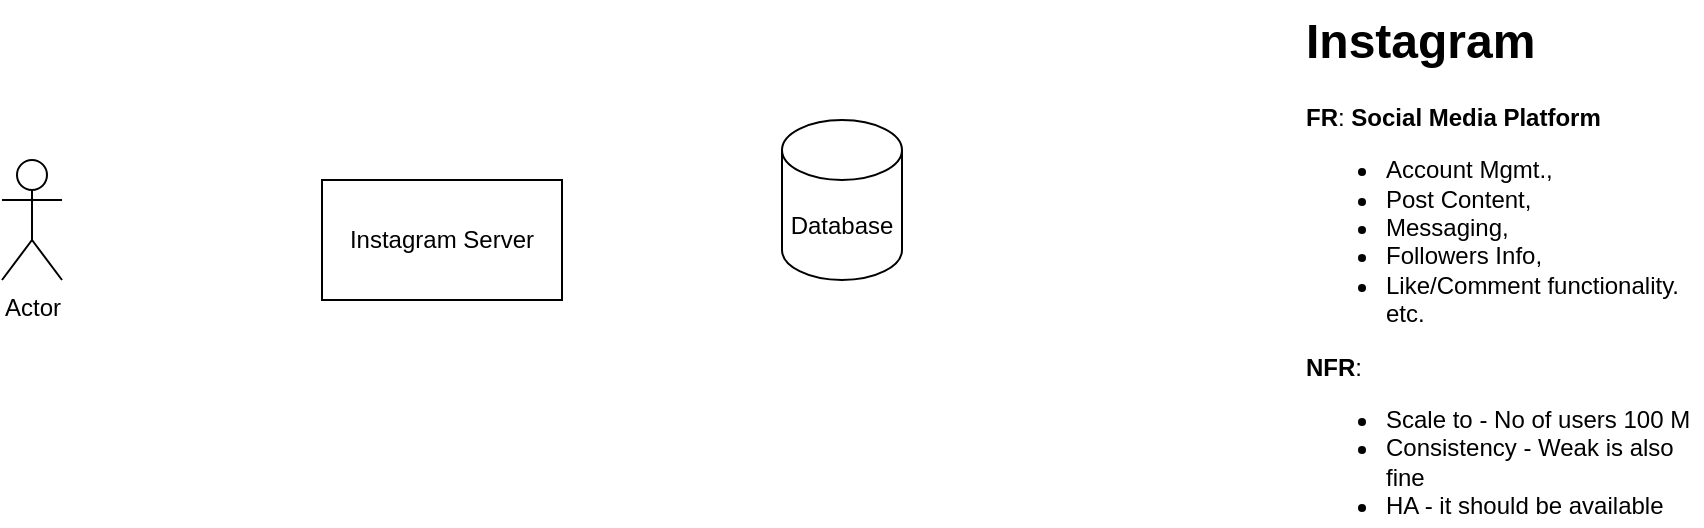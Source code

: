 <mxfile version="28.1.1">
  <diagram name="Instagram" id="AJ5oLLCQSCGvYqCshtrX">
    <mxGraphModel dx="1034" dy="540" grid="1" gridSize="10" guides="1" tooltips="1" connect="1" arrows="1" fold="1" page="1" pageScale="1" pageWidth="850" pageHeight="1100" math="0" shadow="0">
      <root>
        <mxCell id="0" />
        <mxCell id="1" parent="0" />
        <mxCell id="doaaQ5EWFnQELDvfQz1W-1" value="Actor" style="shape=umlActor;verticalLabelPosition=bottom;verticalAlign=top;html=1;outlineConnect=0;" vertex="1" parent="1">
          <mxGeometry x="90" y="100" width="30" height="60" as="geometry" />
        </mxCell>
        <mxCell id="doaaQ5EWFnQELDvfQz1W-2" value="&lt;h1 style=&quot;margin-top: 0px;&quot;&gt;Instagram&lt;/h1&gt;&lt;p&gt;&lt;b&gt;FR&lt;/b&gt;: &lt;b&gt;Social Media Platform&lt;/b&gt;&amp;nbsp;&lt;/p&gt;&lt;p&gt;&lt;/p&gt;&lt;ul&gt;&lt;li&gt;Account Mgmt.,&amp;nbsp;&lt;/li&gt;&lt;li&gt;Post Content,&amp;nbsp;&lt;/li&gt;&lt;li&gt;Messaging,&amp;nbsp;&lt;/li&gt;&lt;li&gt;Followers Info,&amp;nbsp;&lt;/li&gt;&lt;li&gt;Like/Comment functionality. etc.&lt;/li&gt;&lt;/ul&gt;&lt;p&gt;&lt;/p&gt;&lt;p&gt;&lt;b style=&quot;background-color: transparent; color: light-dark(rgb(0, 0, 0), rgb(255, 255, 255));&quot;&gt;NFR&lt;/b&gt;&lt;span style=&quot;background-color: transparent; color: light-dark(rgb(0, 0, 0), rgb(255, 255, 255));&quot;&gt;:&amp;nbsp;&lt;/span&gt;&lt;/p&gt;&lt;p&gt;&lt;/p&gt;&lt;ul&gt;&lt;li&gt;Scale to - No of users 100 M&lt;/li&gt;&lt;li&gt;Consistency - Weak is also fine&lt;/li&gt;&lt;li&gt;HA - it should be available when it should.&lt;/li&gt;&lt;li&gt;High Security&amp;nbsp;&lt;/li&gt;&lt;li&gt;Data Residency Requirements&lt;/li&gt;&lt;/ul&gt;&lt;p&gt;&lt;/p&gt;&lt;p&gt;&lt;br&gt;&lt;/p&gt;" style="text;html=1;whiteSpace=wrap;overflow=hidden;rounded=0;" vertex="1" parent="1">
          <mxGeometry x="740" y="20" width="200" height="260" as="geometry" />
        </mxCell>
        <mxCell id="doaaQ5EWFnQELDvfQz1W-3" value="Instagram Server" style="rounded=0;whiteSpace=wrap;html=1;" vertex="1" parent="1">
          <mxGeometry x="250" y="110" width="120" height="60" as="geometry" />
        </mxCell>
        <mxCell id="doaaQ5EWFnQELDvfQz1W-4" value="Database" style="shape=cylinder3;whiteSpace=wrap;html=1;boundedLbl=1;backgroundOutline=1;size=15;" vertex="1" parent="1">
          <mxGeometry x="480" y="80" width="60" height="80" as="geometry" />
        </mxCell>
      </root>
    </mxGraphModel>
  </diagram>
</mxfile>
